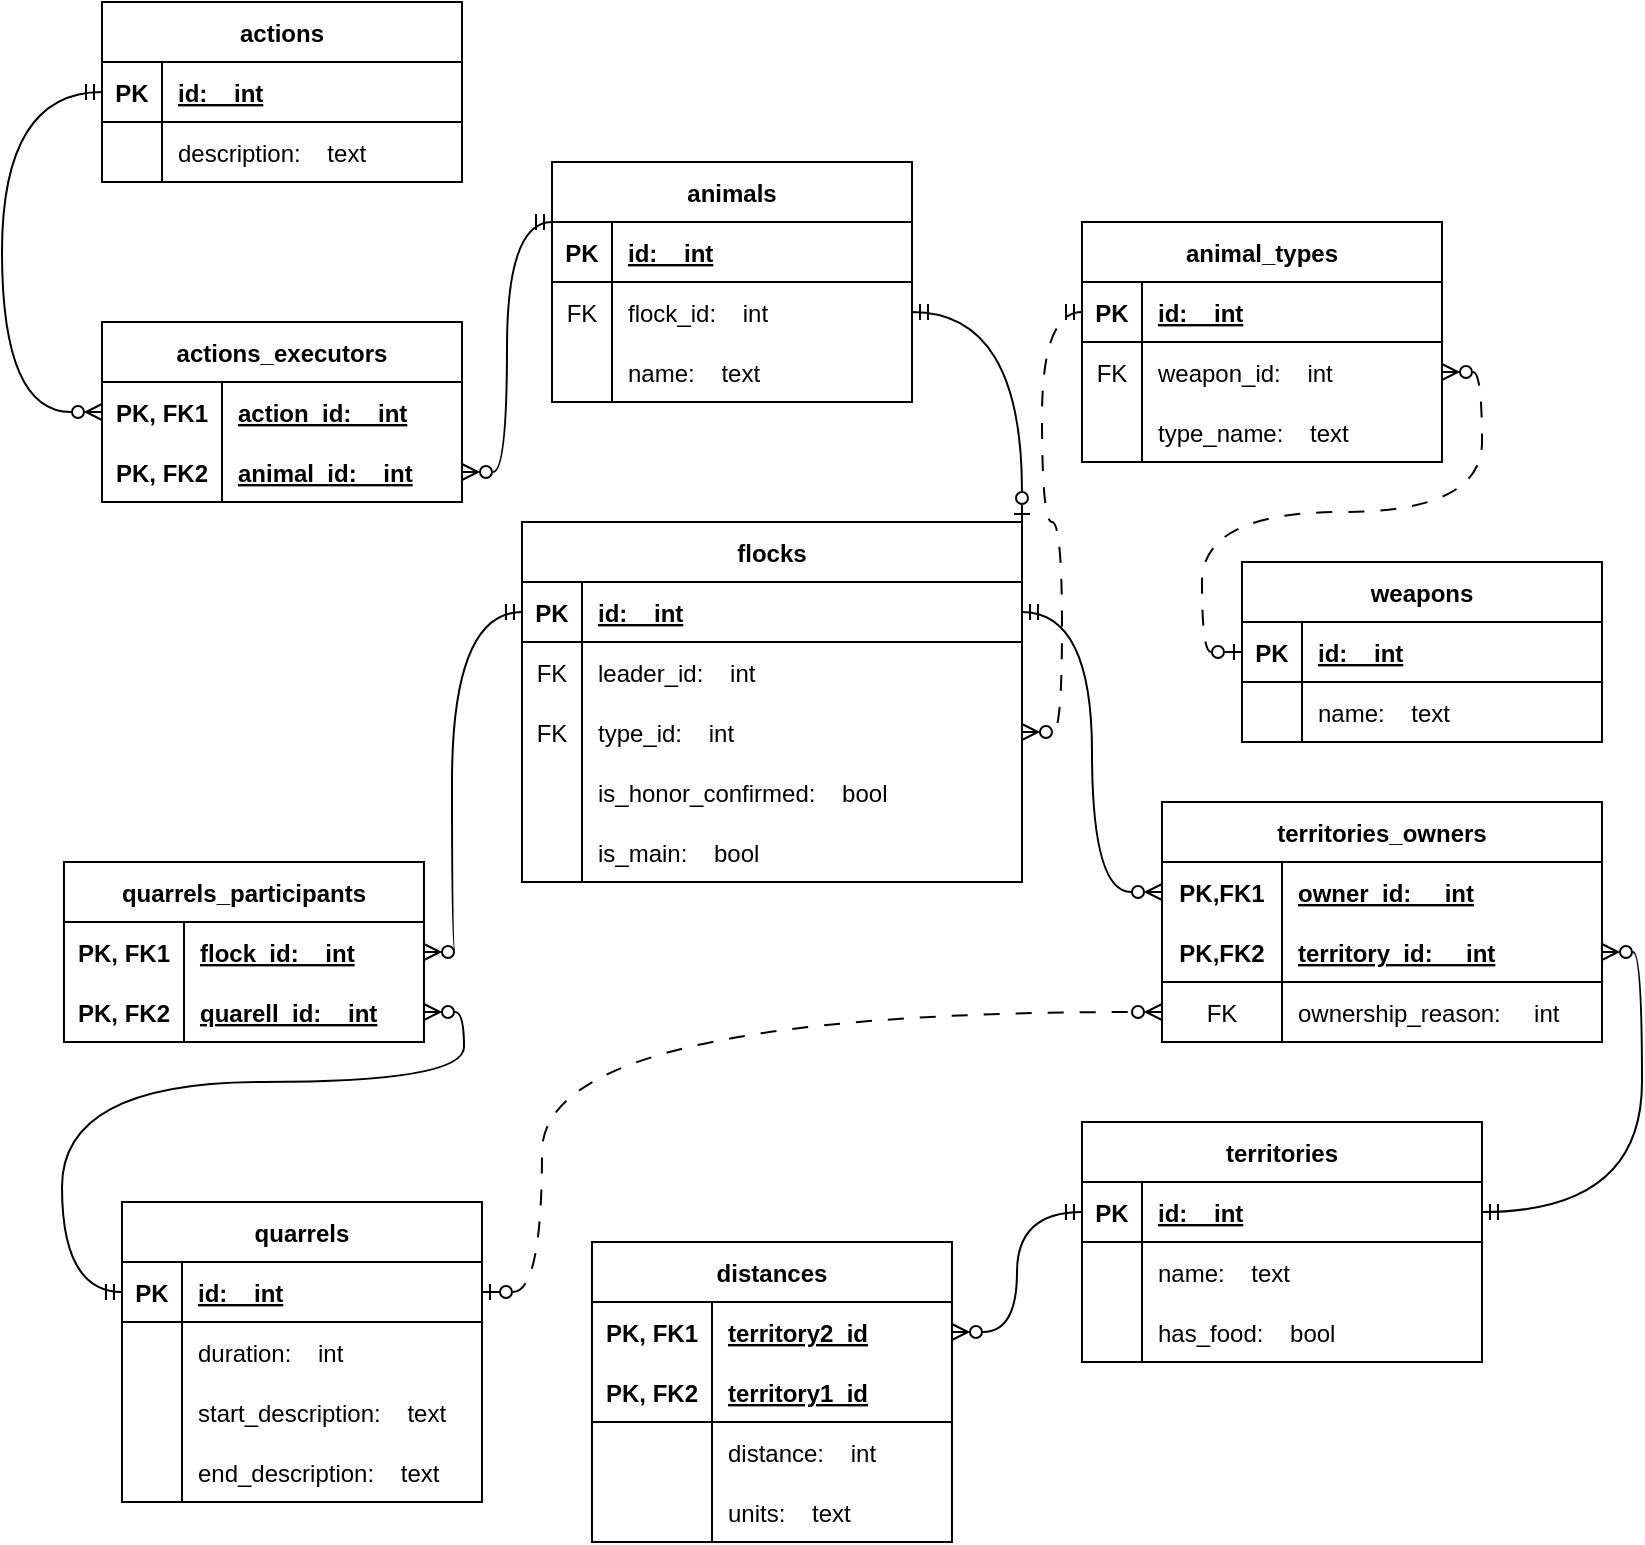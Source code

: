 <mxfile version="21.2.3" type="device">
  <diagram id="R2lEEEUBdFMjLlhIrx00" name="Page-1">
    <mxGraphModel dx="1242" dy="794" grid="1" gridSize="10" guides="1" tooltips="1" connect="1" arrows="1" fold="1" page="1" pageScale="1" pageWidth="850" pageHeight="1100" math="0" shadow="0" extFonts="Permanent Marker^https://fonts.googleapis.com/css?family=Permanent+Marker">
      <root>
        <mxCell id="0" />
        <mxCell id="1" parent="0" />
        <mxCell id="C-vyLk0tnHw3VtMMgP7b-2" value="flocks" style="shape=table;startSize=30;container=1;collapsible=1;childLayout=tableLayout;fixedRows=1;rowLines=0;fontStyle=1;align=center;resizeLast=1;" parent="1" vertex="1">
          <mxGeometry x="274.99" y="440" width="250" height="180" as="geometry" />
        </mxCell>
        <mxCell id="sJts1ttVJK4wXEEGCFVt-1" value="" style="shape=tableRow;horizontal=0;startSize=0;swimlaneHead=0;swimlaneBody=0;fillColor=none;collapsible=0;dropTarget=0;points=[[0,0.5],[1,0.5]];portConstraint=eastwest;top=0;left=0;right=0;bottom=1;" parent="C-vyLk0tnHw3VtMMgP7b-2" vertex="1">
          <mxGeometry y="30" width="250" height="30" as="geometry" />
        </mxCell>
        <mxCell id="sJts1ttVJK4wXEEGCFVt-2" value="PK" style="shape=partialRectangle;connectable=0;fillColor=none;top=0;left=0;bottom=0;right=0;fontStyle=1;overflow=hidden;" parent="sJts1ttVJK4wXEEGCFVt-1" vertex="1">
          <mxGeometry width="30" height="30" as="geometry">
            <mxRectangle width="30" height="30" as="alternateBounds" />
          </mxGeometry>
        </mxCell>
        <mxCell id="sJts1ttVJK4wXEEGCFVt-3" value="id:    int" style="shape=partialRectangle;connectable=0;fillColor=none;top=0;left=0;bottom=0;right=0;align=left;spacingLeft=6;fontStyle=5;overflow=hidden;labelBorderColor=none;" parent="sJts1ttVJK4wXEEGCFVt-1" vertex="1">
          <mxGeometry x="30" width="220" height="30" as="geometry">
            <mxRectangle width="220" height="30" as="alternateBounds" />
          </mxGeometry>
        </mxCell>
        <mxCell id="6ipA8E3GetW88BNHEh7U-5" value="" style="shape=tableRow;horizontal=0;startSize=0;swimlaneHead=0;swimlaneBody=0;fillColor=none;collapsible=0;dropTarget=0;points=[[0,0.5],[1,0.5]];portConstraint=eastwest;top=0;left=0;right=0;bottom=0;" parent="C-vyLk0tnHw3VtMMgP7b-2" vertex="1">
          <mxGeometry y="60" width="250" height="30" as="geometry" />
        </mxCell>
        <mxCell id="6ipA8E3GetW88BNHEh7U-6" value="FK" style="shape=partialRectangle;connectable=0;fillColor=none;top=0;left=0;bottom=0;right=0;fontStyle=0;overflow=hidden;" parent="6ipA8E3GetW88BNHEh7U-5" vertex="1">
          <mxGeometry width="30" height="30" as="geometry">
            <mxRectangle width="30" height="30" as="alternateBounds" />
          </mxGeometry>
        </mxCell>
        <mxCell id="6ipA8E3GetW88BNHEh7U-7" value="leader_id:    int" style="shape=partialRectangle;connectable=0;fillColor=none;top=0;left=0;bottom=0;right=0;align=left;spacingLeft=6;fontStyle=0;overflow=hidden;" parent="6ipA8E3GetW88BNHEh7U-5" vertex="1">
          <mxGeometry x="30" width="220" height="30" as="geometry">
            <mxRectangle width="220" height="30" as="alternateBounds" />
          </mxGeometry>
        </mxCell>
        <mxCell id="aChPKOzyUO6gzU6hZnBP-5" value="" style="shape=tableRow;horizontal=0;startSize=0;swimlaneHead=0;swimlaneBody=0;fillColor=none;collapsible=0;dropTarget=0;points=[[0,0.5],[1,0.5]];portConstraint=eastwest;top=0;left=0;right=0;bottom=0;" vertex="1" parent="C-vyLk0tnHw3VtMMgP7b-2">
          <mxGeometry y="90" width="250" height="30" as="geometry" />
        </mxCell>
        <mxCell id="aChPKOzyUO6gzU6hZnBP-6" value="FK" style="shape=partialRectangle;connectable=0;fillColor=none;top=0;left=0;bottom=0;right=0;editable=1;overflow=hidden;fontStyle=0" vertex="1" parent="aChPKOzyUO6gzU6hZnBP-5">
          <mxGeometry width="30" height="30" as="geometry">
            <mxRectangle width="30" height="30" as="alternateBounds" />
          </mxGeometry>
        </mxCell>
        <mxCell id="aChPKOzyUO6gzU6hZnBP-7" value="type_id:    int" style="shape=partialRectangle;connectable=0;fillColor=none;top=0;left=0;bottom=0;right=0;align=left;spacingLeft=6;overflow=hidden;fontStyle=0" vertex="1" parent="aChPKOzyUO6gzU6hZnBP-5">
          <mxGeometry x="30" width="220" height="30" as="geometry">
            <mxRectangle width="220" height="30" as="alternateBounds" />
          </mxGeometry>
        </mxCell>
        <mxCell id="xkvmpEbdyaHz_bhi0SRN-50" value="" style="shape=tableRow;horizontal=0;startSize=0;swimlaneHead=0;swimlaneBody=0;fillColor=none;collapsible=0;dropTarget=0;points=[[0,0.5],[1,0.5]];portConstraint=eastwest;top=0;left=0;right=0;bottom=0;" parent="C-vyLk0tnHw3VtMMgP7b-2" vertex="1">
          <mxGeometry y="120" width="250" height="30" as="geometry" />
        </mxCell>
        <mxCell id="xkvmpEbdyaHz_bhi0SRN-51" value="" style="shape=partialRectangle;connectable=0;fillColor=none;top=0;left=0;bottom=0;right=0;editable=1;overflow=hidden;" parent="xkvmpEbdyaHz_bhi0SRN-50" vertex="1">
          <mxGeometry width="30" height="30" as="geometry">
            <mxRectangle width="30" height="30" as="alternateBounds" />
          </mxGeometry>
        </mxCell>
        <mxCell id="xkvmpEbdyaHz_bhi0SRN-52" value="is_honor_confirmed:    bool" style="shape=partialRectangle;connectable=0;fillColor=none;top=0;left=0;bottom=0;right=0;align=left;spacingLeft=6;overflow=hidden;" parent="xkvmpEbdyaHz_bhi0SRN-50" vertex="1">
          <mxGeometry x="30" width="220" height="30" as="geometry">
            <mxRectangle width="220" height="30" as="alternateBounds" />
          </mxGeometry>
        </mxCell>
        <mxCell id="jSK3NCd9ggq0eCtAXw38-1" value="" style="shape=tableRow;horizontal=0;startSize=0;swimlaneHead=0;swimlaneBody=0;fillColor=none;collapsible=0;dropTarget=0;points=[[0,0.5],[1,0.5]];portConstraint=eastwest;top=0;left=0;right=0;bottom=0;" parent="C-vyLk0tnHw3VtMMgP7b-2" vertex="1">
          <mxGeometry y="150" width="250" height="30" as="geometry" />
        </mxCell>
        <mxCell id="jSK3NCd9ggq0eCtAXw38-2" value="" style="shape=partialRectangle;connectable=0;fillColor=none;top=0;left=0;bottom=0;right=0;fontStyle=0;overflow=hidden;" parent="jSK3NCd9ggq0eCtAXw38-1" vertex="1">
          <mxGeometry width="30" height="30" as="geometry">
            <mxRectangle width="30" height="30" as="alternateBounds" />
          </mxGeometry>
        </mxCell>
        <mxCell id="jSK3NCd9ggq0eCtAXw38-3" value="is_main:    bool" style="shape=partialRectangle;connectable=0;fillColor=none;top=0;left=0;bottom=0;right=0;align=left;spacingLeft=6;fontStyle=0;overflow=hidden;" parent="jSK3NCd9ggq0eCtAXw38-1" vertex="1">
          <mxGeometry x="30" width="220" height="30" as="geometry">
            <mxRectangle width="220" height="30" as="alternateBounds" />
          </mxGeometry>
        </mxCell>
        <mxCell id="6ipA8E3GetW88BNHEh7U-30" value="territories" style="shape=table;startSize=30;container=1;collapsible=1;childLayout=tableLayout;fixedRows=1;rowLines=0;fontStyle=1;align=center;resizeLast=1;" parent="1" vertex="1">
          <mxGeometry x="554.99" y="740" width="200" height="120" as="geometry" />
        </mxCell>
        <mxCell id="sJts1ttVJK4wXEEGCFVt-19" value="" style="shape=tableRow;horizontal=0;startSize=0;swimlaneHead=0;swimlaneBody=0;fillColor=none;collapsible=0;dropTarget=0;points=[[0,0.5],[1,0.5]];portConstraint=eastwest;top=0;left=0;right=0;bottom=1;labelBorderColor=none;" parent="6ipA8E3GetW88BNHEh7U-30" vertex="1">
          <mxGeometry y="30" width="200" height="30" as="geometry" />
        </mxCell>
        <mxCell id="sJts1ttVJK4wXEEGCFVt-20" value="PK" style="shape=partialRectangle;connectable=0;fillColor=none;top=0;left=0;bottom=0;right=0;fontStyle=1;overflow=hidden;labelBorderColor=none;" parent="sJts1ttVJK4wXEEGCFVt-19" vertex="1">
          <mxGeometry width="30" height="30" as="geometry">
            <mxRectangle width="30" height="30" as="alternateBounds" />
          </mxGeometry>
        </mxCell>
        <mxCell id="sJts1ttVJK4wXEEGCFVt-21" value="id:    int" style="shape=partialRectangle;connectable=0;fillColor=none;top=0;left=0;bottom=0;right=0;align=left;spacingLeft=6;fontStyle=5;overflow=hidden;labelBorderColor=none;" parent="sJts1ttVJK4wXEEGCFVt-19" vertex="1">
          <mxGeometry x="30" width="170" height="30" as="geometry">
            <mxRectangle width="170" height="30" as="alternateBounds" />
          </mxGeometry>
        </mxCell>
        <mxCell id="6ipA8E3GetW88BNHEh7U-34" value="" style="shape=tableRow;horizontal=0;startSize=0;swimlaneHead=0;swimlaneBody=0;fillColor=none;collapsible=0;dropTarget=0;points=[[0,0.5],[1,0.5]];portConstraint=eastwest;top=0;left=0;right=0;bottom=0;" parent="6ipA8E3GetW88BNHEh7U-30" vertex="1">
          <mxGeometry y="60" width="200" height="30" as="geometry" />
        </mxCell>
        <mxCell id="6ipA8E3GetW88BNHEh7U-35" value="" style="shape=partialRectangle;connectable=0;fillColor=none;top=0;left=0;bottom=0;right=0;editable=1;overflow=hidden;" parent="6ipA8E3GetW88BNHEh7U-34" vertex="1">
          <mxGeometry width="30" height="30" as="geometry">
            <mxRectangle width="30" height="30" as="alternateBounds" />
          </mxGeometry>
        </mxCell>
        <mxCell id="6ipA8E3GetW88BNHEh7U-36" value="name:    text" style="shape=partialRectangle;connectable=0;fillColor=none;top=0;left=0;bottom=0;right=0;align=left;spacingLeft=6;overflow=hidden;" parent="6ipA8E3GetW88BNHEh7U-34" vertex="1">
          <mxGeometry x="30" width="170" height="30" as="geometry">
            <mxRectangle width="170" height="30" as="alternateBounds" />
          </mxGeometry>
        </mxCell>
        <mxCell id="6ipA8E3GetW88BNHEh7U-69" value="" style="shape=tableRow;horizontal=0;startSize=0;swimlaneHead=0;swimlaneBody=0;fillColor=none;collapsible=0;dropTarget=0;points=[[0,0.5],[1,0.5]];portConstraint=eastwest;top=0;left=0;right=0;bottom=0;" parent="6ipA8E3GetW88BNHEh7U-30" vertex="1">
          <mxGeometry y="90" width="200" height="30" as="geometry" />
        </mxCell>
        <mxCell id="6ipA8E3GetW88BNHEh7U-70" value="" style="shape=partialRectangle;connectable=0;fillColor=none;top=0;left=0;bottom=0;right=0;fontStyle=0;overflow=hidden;" parent="6ipA8E3GetW88BNHEh7U-69" vertex="1">
          <mxGeometry width="30" height="30" as="geometry">
            <mxRectangle width="30" height="30" as="alternateBounds" />
          </mxGeometry>
        </mxCell>
        <mxCell id="6ipA8E3GetW88BNHEh7U-71" value="has_food:    bool" style="shape=partialRectangle;connectable=0;fillColor=none;top=0;left=0;bottom=0;right=0;align=left;spacingLeft=6;fontStyle=0;overflow=hidden;" parent="6ipA8E3GetW88BNHEh7U-69" vertex="1">
          <mxGeometry x="30" width="170" height="30" as="geometry">
            <mxRectangle width="170" height="30" as="alternateBounds" />
          </mxGeometry>
        </mxCell>
        <mxCell id="6ipA8E3GetW88BNHEh7U-43" value="animals" style="shape=table;startSize=30;container=1;collapsible=1;childLayout=tableLayout;fixedRows=1;rowLines=0;fontStyle=1;align=center;resizeLast=1;" parent="1" vertex="1">
          <mxGeometry x="290" y="260" width="180" height="120" as="geometry" />
        </mxCell>
        <mxCell id="XsL66sM_lNo0q4j_V0qZ-1" value="" style="shape=tableRow;horizontal=0;startSize=0;swimlaneHead=0;swimlaneBody=0;fillColor=none;collapsible=0;dropTarget=0;points=[[0,0.5],[1,0.5]];portConstraint=eastwest;top=0;left=0;right=0;bottom=1;" parent="6ipA8E3GetW88BNHEh7U-43" vertex="1">
          <mxGeometry y="30" width="180" height="30" as="geometry" />
        </mxCell>
        <mxCell id="XsL66sM_lNo0q4j_V0qZ-2" value="PK" style="shape=partialRectangle;connectable=0;fillColor=none;top=0;left=0;bottom=0;right=0;fontStyle=1;overflow=hidden;" parent="XsL66sM_lNo0q4j_V0qZ-1" vertex="1">
          <mxGeometry width="30" height="30" as="geometry">
            <mxRectangle width="30" height="30" as="alternateBounds" />
          </mxGeometry>
        </mxCell>
        <mxCell id="XsL66sM_lNo0q4j_V0qZ-3" value="id:    int" style="shape=partialRectangle;connectable=0;fillColor=none;top=0;left=0;bottom=0;right=0;align=left;spacingLeft=6;fontStyle=5;overflow=hidden;" parent="XsL66sM_lNo0q4j_V0qZ-1" vertex="1">
          <mxGeometry x="30" width="150" height="30" as="geometry">
            <mxRectangle width="150" height="30" as="alternateBounds" />
          </mxGeometry>
        </mxCell>
        <mxCell id="6ipA8E3GetW88BNHEh7U-47" value="" style="shape=tableRow;horizontal=0;startSize=0;swimlaneHead=0;swimlaneBody=0;fillColor=none;collapsible=0;dropTarget=0;points=[[0,0.5],[1,0.5]];portConstraint=eastwest;top=0;left=0;right=0;bottom=0;" parent="6ipA8E3GetW88BNHEh7U-43" vertex="1">
          <mxGeometry y="60" width="180" height="30" as="geometry" />
        </mxCell>
        <mxCell id="6ipA8E3GetW88BNHEh7U-48" value="FK" style="shape=partialRectangle;connectable=0;fillColor=none;top=0;left=0;bottom=0;right=0;editable=1;overflow=hidden;" parent="6ipA8E3GetW88BNHEh7U-47" vertex="1">
          <mxGeometry width="30" height="30" as="geometry">
            <mxRectangle width="30" height="30" as="alternateBounds" />
          </mxGeometry>
        </mxCell>
        <mxCell id="6ipA8E3GetW88BNHEh7U-49" value="flock_id:    int" style="shape=partialRectangle;connectable=0;fillColor=none;top=0;left=0;bottom=0;right=0;align=left;spacingLeft=6;overflow=hidden;" parent="6ipA8E3GetW88BNHEh7U-47" vertex="1">
          <mxGeometry x="30" width="150" height="30" as="geometry">
            <mxRectangle width="150" height="30" as="alternateBounds" />
          </mxGeometry>
        </mxCell>
        <mxCell id="XsL66sM_lNo0q4j_V0qZ-4" value="" style="shape=tableRow;horizontal=0;startSize=0;swimlaneHead=0;swimlaneBody=0;fillColor=none;collapsible=0;dropTarget=0;points=[[0,0.5],[1,0.5]];portConstraint=eastwest;top=0;left=0;right=0;bottom=0;" parent="6ipA8E3GetW88BNHEh7U-43" vertex="1">
          <mxGeometry y="90" width="180" height="30" as="geometry" />
        </mxCell>
        <mxCell id="XsL66sM_lNo0q4j_V0qZ-5" value="" style="shape=partialRectangle;connectable=0;fillColor=none;top=0;left=0;bottom=0;right=0;fontStyle=0;overflow=hidden;" parent="XsL66sM_lNo0q4j_V0qZ-4" vertex="1">
          <mxGeometry width="30" height="30" as="geometry">
            <mxRectangle width="30" height="30" as="alternateBounds" />
          </mxGeometry>
        </mxCell>
        <mxCell id="XsL66sM_lNo0q4j_V0qZ-6" value="name:    text" style="shape=partialRectangle;connectable=0;fillColor=none;top=0;left=0;bottom=0;right=0;align=left;spacingLeft=6;fontStyle=0;overflow=hidden;" parent="XsL66sM_lNo0q4j_V0qZ-4" vertex="1">
          <mxGeometry x="30" width="150" height="30" as="geometry">
            <mxRectangle width="150" height="30" as="alternateBounds" />
          </mxGeometry>
        </mxCell>
        <mxCell id="6ipA8E3GetW88BNHEh7U-56" value="weapons" style="shape=table;startSize=30;container=1;collapsible=1;childLayout=tableLayout;fixedRows=1;rowLines=0;fontStyle=1;align=center;resizeLast=1;" parent="1" vertex="1">
          <mxGeometry x="634.99" y="460" width="180" height="90" as="geometry" />
        </mxCell>
        <mxCell id="9fSDQNZK3BHFb1LgnDxa-28" value="" style="shape=tableRow;horizontal=0;startSize=0;swimlaneHead=0;swimlaneBody=0;fillColor=none;collapsible=0;dropTarget=0;points=[[0,0.5],[1,0.5]];portConstraint=eastwest;top=0;left=0;right=0;bottom=1;" parent="6ipA8E3GetW88BNHEh7U-56" vertex="1">
          <mxGeometry y="30" width="180" height="30" as="geometry" />
        </mxCell>
        <mxCell id="9fSDQNZK3BHFb1LgnDxa-29" value="PK" style="shape=partialRectangle;connectable=0;fillColor=none;top=0;left=0;bottom=0;right=0;fontStyle=1;overflow=hidden;" parent="9fSDQNZK3BHFb1LgnDxa-28" vertex="1">
          <mxGeometry width="30" height="30" as="geometry">
            <mxRectangle width="30" height="30" as="alternateBounds" />
          </mxGeometry>
        </mxCell>
        <mxCell id="9fSDQNZK3BHFb1LgnDxa-30" value="id:    int" style="shape=partialRectangle;connectable=0;fillColor=none;top=0;left=0;bottom=0;right=0;align=left;spacingLeft=6;fontStyle=5;overflow=hidden;" parent="9fSDQNZK3BHFb1LgnDxa-28" vertex="1">
          <mxGeometry x="30" width="150" height="30" as="geometry">
            <mxRectangle width="150" height="30" as="alternateBounds" />
          </mxGeometry>
        </mxCell>
        <mxCell id="6ipA8E3GetW88BNHEh7U-60" value="" style="shape=tableRow;horizontal=0;startSize=0;swimlaneHead=0;swimlaneBody=0;fillColor=none;collapsible=0;dropTarget=0;points=[[0,0.5],[1,0.5]];portConstraint=eastwest;top=0;left=0;right=0;bottom=0;" parent="6ipA8E3GetW88BNHEh7U-56" vertex="1">
          <mxGeometry y="60" width="180" height="30" as="geometry" />
        </mxCell>
        <mxCell id="6ipA8E3GetW88BNHEh7U-61" value="" style="shape=partialRectangle;connectable=0;fillColor=none;top=0;left=0;bottom=0;right=0;editable=1;overflow=hidden;" parent="6ipA8E3GetW88BNHEh7U-60" vertex="1">
          <mxGeometry width="30" height="30" as="geometry">
            <mxRectangle width="30" height="30" as="alternateBounds" />
          </mxGeometry>
        </mxCell>
        <mxCell id="6ipA8E3GetW88BNHEh7U-62" value="name:    text" style="shape=partialRectangle;connectable=0;fillColor=none;top=0;left=0;bottom=0;right=0;align=left;spacingLeft=6;overflow=hidden;" parent="6ipA8E3GetW88BNHEh7U-60" vertex="1">
          <mxGeometry x="30" width="150" height="30" as="geometry">
            <mxRectangle width="150" height="30" as="alternateBounds" />
          </mxGeometry>
        </mxCell>
        <mxCell id="6ipA8E3GetW88BNHEh7U-75" style="edgeStyle=orthogonalEdgeStyle;curved=1;orthogonalLoop=1;jettySize=auto;html=1;startArrow=ERzeroToMany;startFill=0;endArrow=ERmandOne;endFill=0;exitX=0;exitY=0.5;exitDx=0;exitDy=0;entryX=1;entryY=0.5;entryDx=0;entryDy=0;" parent="1" source="NtunkvybtwGWD0Pd_nZm-2" target="sJts1ttVJK4wXEEGCFVt-1" edge="1">
          <mxGeometry relative="1" as="geometry">
            <mxPoint x="514.99" y="700" as="sourcePoint" />
            <mxPoint x="379.99" y="570" as="targetPoint" />
          </mxGeometry>
        </mxCell>
        <mxCell id="6ipA8E3GetW88BNHEh7U-81" value="quarrels" style="shape=table;startSize=30;container=1;collapsible=1;childLayout=tableLayout;fixedRows=1;rowLines=0;fontStyle=1;align=center;resizeLast=1;" parent="1" vertex="1">
          <mxGeometry x="74.99" y="780" width="180" height="150" as="geometry" />
        </mxCell>
        <mxCell id="sJts1ttVJK4wXEEGCFVt-4" value="" style="shape=tableRow;horizontal=0;startSize=0;swimlaneHead=0;swimlaneBody=0;fillColor=none;collapsible=0;dropTarget=0;points=[[0,0.5],[1,0.5]];portConstraint=eastwest;top=0;left=0;right=0;bottom=1;labelBorderColor=none;" parent="6ipA8E3GetW88BNHEh7U-81" vertex="1">
          <mxGeometry y="30" width="180" height="30" as="geometry" />
        </mxCell>
        <mxCell id="sJts1ttVJK4wXEEGCFVt-5" value="PK" style="shape=partialRectangle;connectable=0;fillColor=none;top=0;left=0;bottom=0;right=0;fontStyle=1;overflow=hidden;labelBorderColor=none;" parent="sJts1ttVJK4wXEEGCFVt-4" vertex="1">
          <mxGeometry width="30" height="30" as="geometry">
            <mxRectangle width="30" height="30" as="alternateBounds" />
          </mxGeometry>
        </mxCell>
        <mxCell id="sJts1ttVJK4wXEEGCFVt-6" value="id:    int" style="shape=partialRectangle;connectable=0;fillColor=none;top=0;left=0;bottom=0;right=0;align=left;spacingLeft=6;fontStyle=5;overflow=hidden;labelBorderColor=none;" parent="sJts1ttVJK4wXEEGCFVt-4" vertex="1">
          <mxGeometry x="30" width="150" height="30" as="geometry">
            <mxRectangle width="150" height="30" as="alternateBounds" />
          </mxGeometry>
        </mxCell>
        <mxCell id="6ipA8E3GetW88BNHEh7U-85" value="" style="shape=tableRow;horizontal=0;startSize=0;swimlaneHead=0;swimlaneBody=0;fillColor=none;collapsible=0;dropTarget=0;points=[[0,0.5],[1,0.5]];portConstraint=eastwest;top=0;left=0;right=0;bottom=0;" parent="6ipA8E3GetW88BNHEh7U-81" vertex="1">
          <mxGeometry y="60" width="180" height="30" as="geometry" />
        </mxCell>
        <mxCell id="6ipA8E3GetW88BNHEh7U-86" value="" style="shape=partialRectangle;connectable=0;fillColor=none;top=0;left=0;bottom=0;right=0;editable=1;overflow=hidden;" parent="6ipA8E3GetW88BNHEh7U-85" vertex="1">
          <mxGeometry width="30" height="30" as="geometry">
            <mxRectangle width="30" height="30" as="alternateBounds" />
          </mxGeometry>
        </mxCell>
        <mxCell id="6ipA8E3GetW88BNHEh7U-87" value="duration:    int" style="shape=partialRectangle;connectable=0;fillColor=none;top=0;left=0;bottom=0;right=0;align=left;spacingLeft=6;overflow=hidden;" parent="6ipA8E3GetW88BNHEh7U-85" vertex="1">
          <mxGeometry x="30" width="150" height="30" as="geometry">
            <mxRectangle width="150" height="30" as="alternateBounds" />
          </mxGeometry>
        </mxCell>
        <mxCell id="6ipA8E3GetW88BNHEh7U-97" value="" style="shape=tableRow;horizontal=0;startSize=0;swimlaneHead=0;swimlaneBody=0;fillColor=none;collapsible=0;dropTarget=0;points=[[0,0.5],[1,0.5]];portConstraint=eastwest;top=0;left=0;right=0;bottom=0;" parent="6ipA8E3GetW88BNHEh7U-81" vertex="1">
          <mxGeometry y="90" width="180" height="30" as="geometry" />
        </mxCell>
        <mxCell id="6ipA8E3GetW88BNHEh7U-98" value="" style="shape=partialRectangle;connectable=0;fillColor=none;top=0;left=0;bottom=0;right=0;editable=1;overflow=hidden;" parent="6ipA8E3GetW88BNHEh7U-97" vertex="1">
          <mxGeometry width="30" height="30" as="geometry">
            <mxRectangle width="30" height="30" as="alternateBounds" />
          </mxGeometry>
        </mxCell>
        <mxCell id="6ipA8E3GetW88BNHEh7U-99" value="start_description:    text" style="shape=partialRectangle;connectable=0;fillColor=none;top=0;left=0;bottom=0;right=0;align=left;spacingLeft=6;overflow=hidden;" parent="6ipA8E3GetW88BNHEh7U-97" vertex="1">
          <mxGeometry x="30" width="150" height="30" as="geometry">
            <mxRectangle width="150" height="30" as="alternateBounds" />
          </mxGeometry>
        </mxCell>
        <mxCell id="6ipA8E3GetW88BNHEh7U-100" value="" style="shape=tableRow;horizontal=0;startSize=0;swimlaneHead=0;swimlaneBody=0;fillColor=none;collapsible=0;dropTarget=0;points=[[0,0.5],[1,0.5]];portConstraint=eastwest;top=0;left=0;right=0;bottom=0;" parent="6ipA8E3GetW88BNHEh7U-81" vertex="1">
          <mxGeometry y="120" width="180" height="30" as="geometry" />
        </mxCell>
        <mxCell id="6ipA8E3GetW88BNHEh7U-101" value="" style="shape=partialRectangle;connectable=0;fillColor=none;top=0;left=0;bottom=0;right=0;editable=1;overflow=hidden;" parent="6ipA8E3GetW88BNHEh7U-100" vertex="1">
          <mxGeometry width="30" height="30" as="geometry">
            <mxRectangle width="30" height="30" as="alternateBounds" />
          </mxGeometry>
        </mxCell>
        <mxCell id="6ipA8E3GetW88BNHEh7U-102" value="end_description:    text" style="shape=partialRectangle;connectable=0;fillColor=none;top=0;left=0;bottom=0;right=0;align=left;spacingLeft=6;overflow=hidden;" parent="6ipA8E3GetW88BNHEh7U-100" vertex="1">
          <mxGeometry x="30" width="150" height="30" as="geometry">
            <mxRectangle width="150" height="30" as="alternateBounds" />
          </mxGeometry>
        </mxCell>
        <mxCell id="6ipA8E3GetW88BNHEh7U-106" style="edgeStyle=orthogonalEdgeStyle;curved=1;orthogonalLoop=1;jettySize=auto;html=1;entryX=0;entryY=0.5;entryDx=0;entryDy=0;startArrow=ERzeroToMany;startFill=0;endArrow=ERmandOne;endFill=0;exitX=1;exitY=0.5;exitDx=0;exitDy=0;" parent="1" source="9fSDQNZK3BHFb1LgnDxa-61" target="sJts1ttVJK4wXEEGCFVt-4" edge="1">
          <mxGeometry relative="1" as="geometry">
            <mxPoint x="130.04" y="625.032" as="sourcePoint" />
            <mxPoint x="204.99" y="755" as="targetPoint" />
            <Array as="points">
              <mxPoint x="245.99" y="685" />
              <mxPoint x="245.99" y="720" />
              <mxPoint x="44.99" y="720" />
              <mxPoint x="44.99" y="825" />
            </Array>
          </mxGeometry>
        </mxCell>
        <mxCell id="xkvmpEbdyaHz_bhi0SRN-4" value="actions" style="shape=table;startSize=30;container=1;collapsible=1;childLayout=tableLayout;fixedRows=1;rowLines=0;fontStyle=1;align=center;resizeLast=1;" parent="1" vertex="1">
          <mxGeometry x="64.99" y="180" width="180" height="90" as="geometry" />
        </mxCell>
        <mxCell id="9fSDQNZK3BHFb1LgnDxa-75" value="" style="shape=tableRow;horizontal=0;startSize=0;swimlaneHead=0;swimlaneBody=0;fillColor=none;collapsible=0;dropTarget=0;points=[[0,0.5],[1,0.5]];portConstraint=eastwest;top=0;left=0;right=0;bottom=1;" parent="xkvmpEbdyaHz_bhi0SRN-4" vertex="1">
          <mxGeometry y="30" width="180" height="30" as="geometry" />
        </mxCell>
        <mxCell id="9fSDQNZK3BHFb1LgnDxa-76" value="PK" style="shape=partialRectangle;connectable=0;fillColor=none;top=0;left=0;bottom=0;right=0;fontStyle=1;overflow=hidden;" parent="9fSDQNZK3BHFb1LgnDxa-75" vertex="1">
          <mxGeometry width="30" height="30" as="geometry">
            <mxRectangle width="30" height="30" as="alternateBounds" />
          </mxGeometry>
        </mxCell>
        <mxCell id="9fSDQNZK3BHFb1LgnDxa-77" value="id:    int" style="shape=partialRectangle;connectable=0;fillColor=none;top=0;left=0;bottom=0;right=0;align=left;spacingLeft=6;fontStyle=5;overflow=hidden;" parent="9fSDQNZK3BHFb1LgnDxa-75" vertex="1">
          <mxGeometry x="30" width="150" height="30" as="geometry">
            <mxRectangle width="150" height="30" as="alternateBounds" />
          </mxGeometry>
        </mxCell>
        <mxCell id="xkvmpEbdyaHz_bhi0SRN-8" value="" style="shape=tableRow;horizontal=0;startSize=0;swimlaneHead=0;swimlaneBody=0;fillColor=none;collapsible=0;dropTarget=0;points=[[0,0.5],[1,0.5]];portConstraint=eastwest;top=0;left=0;right=0;bottom=0;" parent="xkvmpEbdyaHz_bhi0SRN-4" vertex="1">
          <mxGeometry y="60" width="180" height="30" as="geometry" />
        </mxCell>
        <mxCell id="xkvmpEbdyaHz_bhi0SRN-9" value="" style="shape=partialRectangle;connectable=0;fillColor=none;top=0;left=0;bottom=0;right=0;editable=1;overflow=hidden;" parent="xkvmpEbdyaHz_bhi0SRN-8" vertex="1">
          <mxGeometry width="30" height="30" as="geometry">
            <mxRectangle width="30" height="30" as="alternateBounds" />
          </mxGeometry>
        </mxCell>
        <mxCell id="xkvmpEbdyaHz_bhi0SRN-10" value="description:    text" style="shape=partialRectangle;connectable=0;fillColor=none;top=0;left=0;bottom=0;right=0;align=left;spacingLeft=6;overflow=hidden;" parent="xkvmpEbdyaHz_bhi0SRN-8" vertex="1">
          <mxGeometry x="30" width="150" height="30" as="geometry">
            <mxRectangle width="150" height="30" as="alternateBounds" />
          </mxGeometry>
        </mxCell>
        <mxCell id="xkvmpEbdyaHz_bhi0SRN-70" style="edgeStyle=orthogonalEdgeStyle;curved=1;orthogonalLoop=1;jettySize=auto;html=1;startArrow=ERmandOne;startFill=0;endArrow=ERzeroToMany;endFill=0;exitX=0;exitY=0.5;exitDx=0;exitDy=0;entryX=1;entryY=0.5;entryDx=0;entryDy=0;" parent="1" source="sJts1ttVJK4wXEEGCFVt-19" target="sJts1ttVJK4wXEEGCFVt-16" edge="1">
          <mxGeometry relative="1" as="geometry">
            <mxPoint x="634.99" y="955" as="sourcePoint" />
            <mxPoint x="409.99" y="905" as="targetPoint" />
          </mxGeometry>
        </mxCell>
        <mxCell id="xkvmpEbdyaHz_bhi0SRN-87" value="animal_types" style="shape=table;startSize=30;container=1;collapsible=1;childLayout=tableLayout;fixedRows=1;rowLines=0;fontStyle=1;align=center;resizeLast=1;" parent="1" vertex="1">
          <mxGeometry x="554.99" y="290" width="180" height="120" as="geometry" />
        </mxCell>
        <mxCell id="9fSDQNZK3BHFb1LgnDxa-25" value="" style="shape=tableRow;horizontal=0;startSize=0;swimlaneHead=0;swimlaneBody=0;fillColor=none;collapsible=0;dropTarget=0;points=[[0,0.5],[1,0.5]];portConstraint=eastwest;top=0;left=0;right=0;bottom=1;" parent="xkvmpEbdyaHz_bhi0SRN-87" vertex="1">
          <mxGeometry y="30" width="180" height="30" as="geometry" />
        </mxCell>
        <mxCell id="9fSDQNZK3BHFb1LgnDxa-26" value="PK" style="shape=partialRectangle;connectable=0;fillColor=none;top=0;left=0;bottom=0;right=0;fontStyle=1;overflow=hidden;" parent="9fSDQNZK3BHFb1LgnDxa-25" vertex="1">
          <mxGeometry width="30" height="30" as="geometry">
            <mxRectangle width="30" height="30" as="alternateBounds" />
          </mxGeometry>
        </mxCell>
        <mxCell id="9fSDQNZK3BHFb1LgnDxa-27" value="id:    int" style="shape=partialRectangle;connectable=0;fillColor=none;top=0;left=0;bottom=0;right=0;align=left;spacingLeft=6;fontStyle=5;overflow=hidden;" parent="9fSDQNZK3BHFb1LgnDxa-25" vertex="1">
          <mxGeometry x="30" width="150" height="30" as="geometry">
            <mxRectangle width="150" height="30" as="alternateBounds" />
          </mxGeometry>
        </mxCell>
        <mxCell id="6ipA8E3GetW88BNHEh7U-53" value="" style="shape=tableRow;horizontal=0;startSize=0;swimlaneHead=0;swimlaneBody=0;fillColor=none;collapsible=0;dropTarget=0;points=[[0,0.5],[1,0.5]];portConstraint=eastwest;top=0;left=0;right=0;bottom=0;" parent="xkvmpEbdyaHz_bhi0SRN-87" vertex="1">
          <mxGeometry y="60" width="180" height="30" as="geometry" />
        </mxCell>
        <mxCell id="6ipA8E3GetW88BNHEh7U-54" value="FK" style="shape=partialRectangle;connectable=0;fillColor=none;top=0;left=0;bottom=0;right=0;editable=1;overflow=hidden;" parent="6ipA8E3GetW88BNHEh7U-53" vertex="1">
          <mxGeometry width="30" height="30" as="geometry">
            <mxRectangle width="30" height="30" as="alternateBounds" />
          </mxGeometry>
        </mxCell>
        <mxCell id="6ipA8E3GetW88BNHEh7U-55" value="weapon_id:    int" style="shape=partialRectangle;connectable=0;fillColor=none;top=0;left=0;bottom=0;right=0;align=left;spacingLeft=6;overflow=hidden;" parent="6ipA8E3GetW88BNHEh7U-53" vertex="1">
          <mxGeometry x="30" width="150" height="30" as="geometry">
            <mxRectangle width="150" height="30" as="alternateBounds" />
          </mxGeometry>
        </mxCell>
        <mxCell id="xkvmpEbdyaHz_bhi0SRN-91" value="" style="shape=tableRow;horizontal=0;startSize=0;swimlaneHead=0;swimlaneBody=0;fillColor=none;collapsible=0;dropTarget=0;points=[[0,0.5],[1,0.5]];portConstraint=eastwest;top=0;left=0;right=0;bottom=0;" parent="xkvmpEbdyaHz_bhi0SRN-87" vertex="1">
          <mxGeometry y="90" width="180" height="30" as="geometry" />
        </mxCell>
        <mxCell id="xkvmpEbdyaHz_bhi0SRN-92" value="" style="shape=partialRectangle;connectable=0;fillColor=none;top=0;left=0;bottom=0;right=0;editable=1;overflow=hidden;" parent="xkvmpEbdyaHz_bhi0SRN-91" vertex="1">
          <mxGeometry width="30" height="30" as="geometry">
            <mxRectangle width="30" height="30" as="alternateBounds" />
          </mxGeometry>
        </mxCell>
        <mxCell id="xkvmpEbdyaHz_bhi0SRN-93" value="type_name:    text" style="shape=partialRectangle;connectable=0;fillColor=none;top=0;left=0;bottom=0;right=0;align=left;spacingLeft=6;overflow=hidden;" parent="xkvmpEbdyaHz_bhi0SRN-91" vertex="1">
          <mxGeometry x="30" width="150" height="30" as="geometry">
            <mxRectangle width="150" height="30" as="alternateBounds" />
          </mxGeometry>
        </mxCell>
        <mxCell id="xkvmpEbdyaHz_bhi0SRN-105" style="edgeStyle=orthogonalEdgeStyle;curved=1;orthogonalLoop=1;jettySize=auto;html=1;entryX=1;entryY=0.5;entryDx=0;entryDy=0;startArrow=ERmandOne;startFill=0;endArrow=ERzeroToMany;endFill=0;exitX=0;exitY=0.5;exitDx=0;exitDy=0;dashed=1;dashPattern=8 8;" parent="1" source="9fSDQNZK3BHFb1LgnDxa-25" target="aChPKOzyUO6gzU6hZnBP-5" edge="1">
          <mxGeometry relative="1" as="geometry">
            <mxPoint x="470" y="315" as="targetPoint" />
            <mxPoint x="684.99" y="144.96" as="sourcePoint" />
          </mxGeometry>
        </mxCell>
        <mxCell id="xkvmpEbdyaHz_bhi0SRN-110" style="edgeStyle=orthogonalEdgeStyle;curved=1;orthogonalLoop=1;jettySize=auto;html=1;startArrow=ERzeroToMany;startFill=0;endArrow=ERzeroToOne;endFill=0;exitX=1;exitY=0.5;exitDx=0;exitDy=0;dashed=1;dashPattern=8 8;entryX=0;entryY=0.5;entryDx=0;entryDy=0;" parent="1" source="6ipA8E3GetW88BNHEh7U-53" target="9fSDQNZK3BHFb1LgnDxa-28" edge="1">
          <mxGeometry relative="1" as="geometry">
            <mxPoint x="584.99" y="325" as="targetPoint" />
            <mxPoint x="734.99" y="100" as="sourcePoint" />
          </mxGeometry>
        </mxCell>
        <mxCell id="xkvmpEbdyaHz_bhi0SRN-53" value="distances" style="shape=table;startSize=30;container=1;collapsible=1;childLayout=tableLayout;fixedRows=1;rowLines=0;fontStyle=1;align=center;resizeLast=1;" parent="1" vertex="1">
          <mxGeometry x="309.99" y="800" width="180" height="150" as="geometry" />
        </mxCell>
        <mxCell id="sJts1ttVJK4wXEEGCFVt-16" value="" style="shape=tableRow;horizontal=0;startSize=0;swimlaneHead=0;swimlaneBody=0;fillColor=none;collapsible=0;dropTarget=0;points=[[0,0.5],[1,0.5]];portConstraint=eastwest;top=0;left=0;right=0;bottom=0;labelBorderColor=none;fontStyle=0" parent="xkvmpEbdyaHz_bhi0SRN-53" vertex="1">
          <mxGeometry y="30" width="180" height="30" as="geometry" />
        </mxCell>
        <mxCell id="sJts1ttVJK4wXEEGCFVt-17" value="PK, FK1" style="shape=partialRectangle;connectable=0;fillColor=none;top=0;left=0;bottom=0;right=0;fontStyle=1;overflow=hidden;labelBorderColor=none;" parent="sJts1ttVJK4wXEEGCFVt-16" vertex="1">
          <mxGeometry width="60" height="30" as="geometry">
            <mxRectangle width="60" height="30" as="alternateBounds" />
          </mxGeometry>
        </mxCell>
        <mxCell id="sJts1ttVJK4wXEEGCFVt-18" value="territory2_id" style="shape=partialRectangle;connectable=0;fillColor=none;top=0;left=0;bottom=0;right=0;align=left;spacingLeft=6;fontStyle=5;overflow=hidden;labelBorderColor=none;" parent="sJts1ttVJK4wXEEGCFVt-16" vertex="1">
          <mxGeometry x="60" width="120" height="30" as="geometry">
            <mxRectangle width="120" height="30" as="alternateBounds" />
          </mxGeometry>
        </mxCell>
        <mxCell id="sJts1ttVJK4wXEEGCFVt-7" value="" style="shape=tableRow;horizontal=0;startSize=0;swimlaneHead=0;swimlaneBody=0;fillColor=none;collapsible=0;dropTarget=0;points=[[0,0.5],[1,0.5]];portConstraint=eastwest;top=0;left=0;right=0;bottom=1;labelBorderColor=none;" parent="xkvmpEbdyaHz_bhi0SRN-53" vertex="1">
          <mxGeometry y="60" width="180" height="30" as="geometry" />
        </mxCell>
        <mxCell id="sJts1ttVJK4wXEEGCFVt-8" value="PK, FK2" style="shape=partialRectangle;connectable=0;fillColor=none;top=0;left=0;bottom=0;right=0;fontStyle=1;overflow=hidden;labelBorderColor=none;" parent="sJts1ttVJK4wXEEGCFVt-7" vertex="1">
          <mxGeometry width="60" height="30" as="geometry">
            <mxRectangle width="60" height="30" as="alternateBounds" />
          </mxGeometry>
        </mxCell>
        <mxCell id="sJts1ttVJK4wXEEGCFVt-9" value="territory1_id" style="shape=partialRectangle;connectable=0;fillColor=none;top=0;left=0;bottom=0;right=0;align=left;spacingLeft=6;fontStyle=5;overflow=hidden;labelBorderColor=none;" parent="sJts1ttVJK4wXEEGCFVt-7" vertex="1">
          <mxGeometry x="60" width="120" height="30" as="geometry">
            <mxRectangle width="120" height="30" as="alternateBounds" />
          </mxGeometry>
        </mxCell>
        <mxCell id="xkvmpEbdyaHz_bhi0SRN-63" value="" style="shape=tableRow;horizontal=0;startSize=0;swimlaneHead=0;swimlaneBody=0;fillColor=none;collapsible=0;dropTarget=0;points=[[0,0.5],[1,0.5]];portConstraint=eastwest;top=0;left=0;right=0;bottom=0;" parent="xkvmpEbdyaHz_bhi0SRN-53" vertex="1">
          <mxGeometry y="90" width="180" height="30" as="geometry" />
        </mxCell>
        <mxCell id="xkvmpEbdyaHz_bhi0SRN-64" value="" style="shape=partialRectangle;connectable=0;fillColor=none;top=0;left=0;bottom=0;right=0;editable=1;overflow=hidden;" parent="xkvmpEbdyaHz_bhi0SRN-63" vertex="1">
          <mxGeometry width="60" height="30" as="geometry">
            <mxRectangle width="60" height="30" as="alternateBounds" />
          </mxGeometry>
        </mxCell>
        <mxCell id="xkvmpEbdyaHz_bhi0SRN-65" value="distance:    int" style="shape=partialRectangle;connectable=0;fillColor=none;top=0;left=0;bottom=0;right=0;align=left;spacingLeft=6;overflow=hidden;" parent="xkvmpEbdyaHz_bhi0SRN-63" vertex="1">
          <mxGeometry x="60" width="120" height="30" as="geometry">
            <mxRectangle width="120" height="30" as="alternateBounds" />
          </mxGeometry>
        </mxCell>
        <mxCell id="xkvmpEbdyaHz_bhi0SRN-66" value="" style="shape=tableRow;horizontal=0;startSize=0;swimlaneHead=0;swimlaneBody=0;fillColor=none;collapsible=0;dropTarget=0;points=[[0,0.5],[1,0.5]];portConstraint=eastwest;top=0;left=0;right=0;bottom=0;" parent="xkvmpEbdyaHz_bhi0SRN-53" vertex="1">
          <mxGeometry y="120" width="180" height="30" as="geometry" />
        </mxCell>
        <mxCell id="xkvmpEbdyaHz_bhi0SRN-67" value="" style="shape=partialRectangle;connectable=0;fillColor=none;top=0;left=0;bottom=0;right=0;editable=1;overflow=hidden;" parent="xkvmpEbdyaHz_bhi0SRN-66" vertex="1">
          <mxGeometry width="60" height="30" as="geometry">
            <mxRectangle width="60" height="30" as="alternateBounds" />
          </mxGeometry>
        </mxCell>
        <mxCell id="xkvmpEbdyaHz_bhi0SRN-68" value="units:    text" style="shape=partialRectangle;connectable=0;fillColor=none;top=0;left=0;bottom=0;right=0;align=left;spacingLeft=6;overflow=hidden;" parent="xkvmpEbdyaHz_bhi0SRN-66" vertex="1">
          <mxGeometry x="60" width="120" height="30" as="geometry">
            <mxRectangle width="120" height="30" as="alternateBounds" />
          </mxGeometry>
        </mxCell>
        <mxCell id="9fSDQNZK3BHFb1LgnDxa-70" value="" style="edgeStyle=orthogonalEdgeStyle;curved=1;orthogonalLoop=1;jettySize=auto;html=1;startArrow=ERmandOne;startFill=0;endArrow=ERzeroToMany;endFill=0;exitX=0;exitY=0.5;exitDx=0;exitDy=0;entryX=1;entryY=0.5;entryDx=0;entryDy=0;" parent="1" source="sJts1ttVJK4wXEEGCFVt-1" target="9fSDQNZK3BHFb1LgnDxa-58" edge="1">
          <mxGeometry relative="1" as="geometry">
            <mxPoint x="274.99" y="595" as="sourcePoint" />
            <mxPoint x="244.99" y="590" as="targetPoint" />
            <Array as="points">
              <mxPoint x="240" y="485" />
              <mxPoint x="240" y="655" />
            </Array>
          </mxGeometry>
        </mxCell>
        <mxCell id="9fSDQNZK3BHFb1LgnDxa-57" value="quarrels_participants" style="shape=table;startSize=30;container=1;collapsible=1;childLayout=tableLayout;fixedRows=1;rowLines=0;fontStyle=1;align=center;resizeLast=1;" parent="1" vertex="1">
          <mxGeometry x="45.99" y="610" width="180" height="90" as="geometry" />
        </mxCell>
        <mxCell id="9fSDQNZK3BHFb1LgnDxa-58" value="" style="shape=tableRow;horizontal=0;startSize=0;swimlaneHead=0;swimlaneBody=0;fillColor=none;collapsible=0;dropTarget=0;points=[[0,0.5],[1,0.5]];portConstraint=eastwest;top=0;left=0;right=0;bottom=0;" parent="9fSDQNZK3BHFb1LgnDxa-57" vertex="1">
          <mxGeometry y="30" width="180" height="30" as="geometry" />
        </mxCell>
        <mxCell id="9fSDQNZK3BHFb1LgnDxa-59" value="PK, FK1" style="shape=partialRectangle;connectable=0;fillColor=none;top=0;left=0;bottom=0;right=0;fontStyle=1;overflow=hidden;" parent="9fSDQNZK3BHFb1LgnDxa-58" vertex="1">
          <mxGeometry width="60" height="30" as="geometry">
            <mxRectangle width="60" height="30" as="alternateBounds" />
          </mxGeometry>
        </mxCell>
        <mxCell id="9fSDQNZK3BHFb1LgnDxa-60" value="flock_id:    int" style="shape=partialRectangle;connectable=0;fillColor=none;top=0;left=0;bottom=0;right=0;align=left;spacingLeft=6;fontStyle=5;overflow=hidden;" parent="9fSDQNZK3BHFb1LgnDxa-58" vertex="1">
          <mxGeometry x="60" width="120" height="30" as="geometry">
            <mxRectangle width="120" height="30" as="alternateBounds" />
          </mxGeometry>
        </mxCell>
        <mxCell id="9fSDQNZK3BHFb1LgnDxa-61" value="" style="shape=tableRow;horizontal=0;startSize=0;swimlaneHead=0;swimlaneBody=0;fillColor=none;collapsible=0;dropTarget=0;points=[[0,0.5],[1,0.5]];portConstraint=eastwest;top=0;left=0;right=0;bottom=1;" parent="9fSDQNZK3BHFb1LgnDxa-57" vertex="1">
          <mxGeometry y="60" width="180" height="30" as="geometry" />
        </mxCell>
        <mxCell id="9fSDQNZK3BHFb1LgnDxa-62" value="PK, FK2" style="shape=partialRectangle;connectable=0;fillColor=none;top=0;left=0;bottom=0;right=0;fontStyle=1;overflow=hidden;" parent="9fSDQNZK3BHFb1LgnDxa-61" vertex="1">
          <mxGeometry width="60" height="30" as="geometry">
            <mxRectangle width="60" height="30" as="alternateBounds" />
          </mxGeometry>
        </mxCell>
        <mxCell id="9fSDQNZK3BHFb1LgnDxa-63" value="quarell_id:    int" style="shape=partialRectangle;connectable=0;fillColor=none;top=0;left=0;bottom=0;right=0;align=left;spacingLeft=6;fontStyle=5;overflow=hidden;" parent="9fSDQNZK3BHFb1LgnDxa-61" vertex="1">
          <mxGeometry x="60" width="120" height="30" as="geometry">
            <mxRectangle width="120" height="30" as="alternateBounds" />
          </mxGeometry>
        </mxCell>
        <mxCell id="9fSDQNZK3BHFb1LgnDxa-95" value="actions_executors" style="shape=table;startSize=30;container=1;collapsible=1;childLayout=tableLayout;fixedRows=1;rowLines=0;fontStyle=1;align=center;resizeLast=1;" parent="1" vertex="1">
          <mxGeometry x="64.99" y="340" width="180" height="90" as="geometry" />
        </mxCell>
        <mxCell id="9fSDQNZK3BHFb1LgnDxa-96" value="" style="shape=tableRow;horizontal=0;startSize=0;swimlaneHead=0;swimlaneBody=0;fillColor=none;collapsible=0;dropTarget=0;points=[[0,0.5],[1,0.5]];portConstraint=eastwest;top=0;left=0;right=0;bottom=0;" parent="9fSDQNZK3BHFb1LgnDxa-95" vertex="1">
          <mxGeometry y="30" width="180" height="30" as="geometry" />
        </mxCell>
        <mxCell id="9fSDQNZK3BHFb1LgnDxa-97" value="PK, FK1" style="shape=partialRectangle;connectable=0;fillColor=none;top=0;left=0;bottom=0;right=0;fontStyle=1;overflow=hidden;" parent="9fSDQNZK3BHFb1LgnDxa-96" vertex="1">
          <mxGeometry width="60" height="30" as="geometry">
            <mxRectangle width="60" height="30" as="alternateBounds" />
          </mxGeometry>
        </mxCell>
        <mxCell id="9fSDQNZK3BHFb1LgnDxa-98" value="action_id:    int" style="shape=partialRectangle;connectable=0;fillColor=none;top=0;left=0;bottom=0;right=0;align=left;spacingLeft=6;fontStyle=5;overflow=hidden;" parent="9fSDQNZK3BHFb1LgnDxa-96" vertex="1">
          <mxGeometry x="60" width="120" height="30" as="geometry">
            <mxRectangle width="120" height="30" as="alternateBounds" />
          </mxGeometry>
        </mxCell>
        <mxCell id="9fSDQNZK3BHFb1LgnDxa-99" value="" style="shape=tableRow;horizontal=0;startSize=0;swimlaneHead=0;swimlaneBody=0;fillColor=none;collapsible=0;dropTarget=0;points=[[0,0.5],[1,0.5]];portConstraint=eastwest;top=0;left=0;right=0;bottom=1;" parent="9fSDQNZK3BHFb1LgnDxa-95" vertex="1">
          <mxGeometry y="60" width="180" height="30" as="geometry" />
        </mxCell>
        <mxCell id="9fSDQNZK3BHFb1LgnDxa-100" value="PK, FK2" style="shape=partialRectangle;connectable=0;fillColor=none;top=0;left=0;bottom=0;right=0;fontStyle=1;overflow=hidden;" parent="9fSDQNZK3BHFb1LgnDxa-99" vertex="1">
          <mxGeometry width="60" height="30" as="geometry">
            <mxRectangle width="60" height="30" as="alternateBounds" />
          </mxGeometry>
        </mxCell>
        <mxCell id="9fSDQNZK3BHFb1LgnDxa-101" value="animal_id:    int" style="shape=partialRectangle;connectable=0;fillColor=none;top=0;left=0;bottom=0;right=0;align=left;spacingLeft=6;fontStyle=5;overflow=hidden;" parent="9fSDQNZK3BHFb1LgnDxa-99" vertex="1">
          <mxGeometry x="60" width="120" height="30" as="geometry">
            <mxRectangle width="120" height="30" as="alternateBounds" />
          </mxGeometry>
        </mxCell>
        <mxCell id="9fSDQNZK3BHFb1LgnDxa-103" value="" style="edgeStyle=orthogonalEdgeStyle;curved=1;orthogonalLoop=1;jettySize=auto;html=1;startArrow=ERmandOne;startFill=0;endArrow=ERzeroToMany;endFill=0;exitX=0;exitY=0.25;exitDx=0;exitDy=0;entryX=1;entryY=0.5;entryDx=0;entryDy=0;" parent="1" source="6ipA8E3GetW88BNHEh7U-43" target="9fSDQNZK3BHFb1LgnDxa-99" edge="1">
          <mxGeometry relative="1" as="geometry">
            <mxPoint x="313.99" y="220.08" as="sourcePoint" />
            <mxPoint x="264.99" y="340.08" as="targetPoint" />
          </mxGeometry>
        </mxCell>
        <mxCell id="9fSDQNZK3BHFb1LgnDxa-105" value="" style="edgeStyle=orthogonalEdgeStyle;curved=1;orthogonalLoop=1;jettySize=auto;html=1;startArrow=ERmandOne;startFill=0;endArrow=ERzeroToMany;endFill=0;exitX=0;exitY=0.5;exitDx=0;exitDy=0;entryX=0;entryY=0.5;entryDx=0;entryDy=0;" parent="1" source="9fSDQNZK3BHFb1LgnDxa-75" target="9fSDQNZK3BHFb1LgnDxa-96" edge="1">
          <mxGeometry relative="1" as="geometry">
            <mxPoint x="264.99" y="277" as="sourcePoint" />
            <mxPoint x="204.99" y="305" as="targetPoint" />
            <Array as="points">
              <mxPoint x="14.99" y="225" />
              <mxPoint x="14.99" y="385" />
            </Array>
          </mxGeometry>
        </mxCell>
        <mxCell id="NtunkvybtwGWD0Pd_nZm-1" value="territories_owners" style="shape=table;startSize=30;container=1;collapsible=1;childLayout=tableLayout;fixedRows=1;rowLines=0;fontStyle=1;align=center;resizeLast=1;" parent="1" vertex="1">
          <mxGeometry x="594.99" y="580" width="220" height="120" as="geometry" />
        </mxCell>
        <mxCell id="NtunkvybtwGWD0Pd_nZm-2" value="" style="shape=tableRow;horizontal=0;startSize=0;swimlaneHead=0;swimlaneBody=0;fillColor=none;collapsible=0;dropTarget=0;points=[[0,0.5],[1,0.5]];portConstraint=eastwest;top=0;left=0;right=0;bottom=0;" parent="NtunkvybtwGWD0Pd_nZm-1" vertex="1">
          <mxGeometry y="30" width="220" height="30" as="geometry" />
        </mxCell>
        <mxCell id="NtunkvybtwGWD0Pd_nZm-3" value="PK,FK1" style="shape=partialRectangle;connectable=0;fillColor=none;top=0;left=0;bottom=0;right=0;fontStyle=1;overflow=hidden;" parent="NtunkvybtwGWD0Pd_nZm-2" vertex="1">
          <mxGeometry width="60" height="30" as="geometry">
            <mxRectangle width="60" height="30" as="alternateBounds" />
          </mxGeometry>
        </mxCell>
        <mxCell id="NtunkvybtwGWD0Pd_nZm-4" value="owner_id:     int" style="shape=partialRectangle;connectable=0;fillColor=none;top=0;left=0;bottom=0;right=0;align=left;spacingLeft=6;fontStyle=5;overflow=hidden;" parent="NtunkvybtwGWD0Pd_nZm-2" vertex="1">
          <mxGeometry x="60" width="160" height="30" as="geometry">
            <mxRectangle width="160" height="30" as="alternateBounds" />
          </mxGeometry>
        </mxCell>
        <mxCell id="NtunkvybtwGWD0Pd_nZm-5" value="" style="shape=tableRow;horizontal=0;startSize=0;swimlaneHead=0;swimlaneBody=0;fillColor=none;collapsible=0;dropTarget=0;points=[[0,0.5],[1,0.5]];portConstraint=eastwest;top=0;left=0;right=0;bottom=1;" parent="NtunkvybtwGWD0Pd_nZm-1" vertex="1">
          <mxGeometry y="60" width="220" height="30" as="geometry" />
        </mxCell>
        <mxCell id="NtunkvybtwGWD0Pd_nZm-6" value="PK,FK2" style="shape=partialRectangle;connectable=0;fillColor=none;top=0;left=0;bottom=0;right=0;fontStyle=1;overflow=hidden;" parent="NtunkvybtwGWD0Pd_nZm-5" vertex="1">
          <mxGeometry width="60" height="30" as="geometry">
            <mxRectangle width="60" height="30" as="alternateBounds" />
          </mxGeometry>
        </mxCell>
        <mxCell id="NtunkvybtwGWD0Pd_nZm-7" value="territory_id:     int" style="shape=partialRectangle;connectable=0;fillColor=none;top=0;left=0;bottom=0;right=0;align=left;spacingLeft=6;fontStyle=5;overflow=hidden;" parent="NtunkvybtwGWD0Pd_nZm-5" vertex="1">
          <mxGeometry x="60" width="160" height="30" as="geometry">
            <mxRectangle width="160" height="30" as="alternateBounds" />
          </mxGeometry>
        </mxCell>
        <mxCell id="NtunkvybtwGWD0Pd_nZm-8" value="" style="shape=tableRow;horizontal=0;startSize=0;swimlaneHead=0;swimlaneBody=0;fillColor=none;collapsible=0;dropTarget=0;points=[[0,0.5],[1,0.5]];portConstraint=eastwest;top=0;left=0;right=0;bottom=0;" parent="NtunkvybtwGWD0Pd_nZm-1" vertex="1">
          <mxGeometry y="90" width="220" height="30" as="geometry" />
        </mxCell>
        <mxCell id="NtunkvybtwGWD0Pd_nZm-9" value="FK" style="shape=partialRectangle;connectable=0;fillColor=none;top=0;left=0;bottom=0;right=0;editable=1;overflow=hidden;" parent="NtunkvybtwGWD0Pd_nZm-8" vertex="1">
          <mxGeometry width="60" height="30" as="geometry">
            <mxRectangle width="60" height="30" as="alternateBounds" />
          </mxGeometry>
        </mxCell>
        <mxCell id="NtunkvybtwGWD0Pd_nZm-10" value="ownership_reason:     int" style="shape=partialRectangle;connectable=0;fillColor=none;top=0;left=0;bottom=0;right=0;align=left;spacingLeft=6;overflow=hidden;" parent="NtunkvybtwGWD0Pd_nZm-8" vertex="1">
          <mxGeometry x="60" width="160" height="30" as="geometry">
            <mxRectangle width="160" height="30" as="alternateBounds" />
          </mxGeometry>
        </mxCell>
        <mxCell id="NtunkvybtwGWD0Pd_nZm-15" style="edgeStyle=orthogonalEdgeStyle;curved=1;orthogonalLoop=1;jettySize=auto;html=1;startArrow=ERmandOne;startFill=0;endArrow=ERzeroToMany;endFill=0;exitX=1;exitY=0.5;exitDx=0;exitDy=0;entryX=1;entryY=0.5;entryDx=0;entryDy=0;" parent="1" source="sJts1ttVJK4wXEEGCFVt-19" target="NtunkvybtwGWD0Pd_nZm-5" edge="1">
          <mxGeometry relative="1" as="geometry">
            <mxPoint x="794.99" y="730" as="sourcePoint" />
            <mxPoint x="724.99" y="700" as="targetPoint" />
          </mxGeometry>
        </mxCell>
        <mxCell id="NtunkvybtwGWD0Pd_nZm-16" style="edgeStyle=orthogonalEdgeStyle;curved=1;orthogonalLoop=1;jettySize=auto;html=1;entryX=0;entryY=0.5;entryDx=0;entryDy=0;startArrow=ERzeroToOne;startFill=0;endArrow=ERzeroToMany;endFill=0;dashed=1;dashPattern=8 8;exitX=1;exitY=0.5;exitDx=0;exitDy=0;" parent="1" source="sJts1ttVJK4wXEEGCFVt-4" target="NtunkvybtwGWD0Pd_nZm-8" edge="1">
          <mxGeometry relative="1" as="geometry">
            <mxPoint x="429.99" y="739.96" as="targetPoint" />
            <mxPoint x="389.99" y="634.96" as="sourcePoint" />
            <Array as="points">
              <mxPoint x="284.99" y="825" />
              <mxPoint x="284.99" y="685" />
            </Array>
          </mxGeometry>
        </mxCell>
        <mxCell id="aChPKOzyUO6gzU6hZnBP-14" value="" style="edgeStyle=orthogonalEdgeStyle;curved=1;orthogonalLoop=1;jettySize=auto;html=1;startArrow=ERmandOne;startFill=0;endArrow=ERzeroToOne;endFill=0;exitX=1;exitY=0.5;exitDx=0;exitDy=0;" edge="1" parent="1" source="6ipA8E3GetW88BNHEh7U-47" target="C-vyLk0tnHw3VtMMgP7b-2">
          <mxGeometry relative="1" as="geometry">
            <mxPoint x="554.99" y="235" as="sourcePoint" />
            <mxPoint x="509.99" y="410" as="targetPoint" />
            <Array as="points">
              <mxPoint x="525" y="335" />
            </Array>
          </mxGeometry>
        </mxCell>
      </root>
    </mxGraphModel>
  </diagram>
</mxfile>
